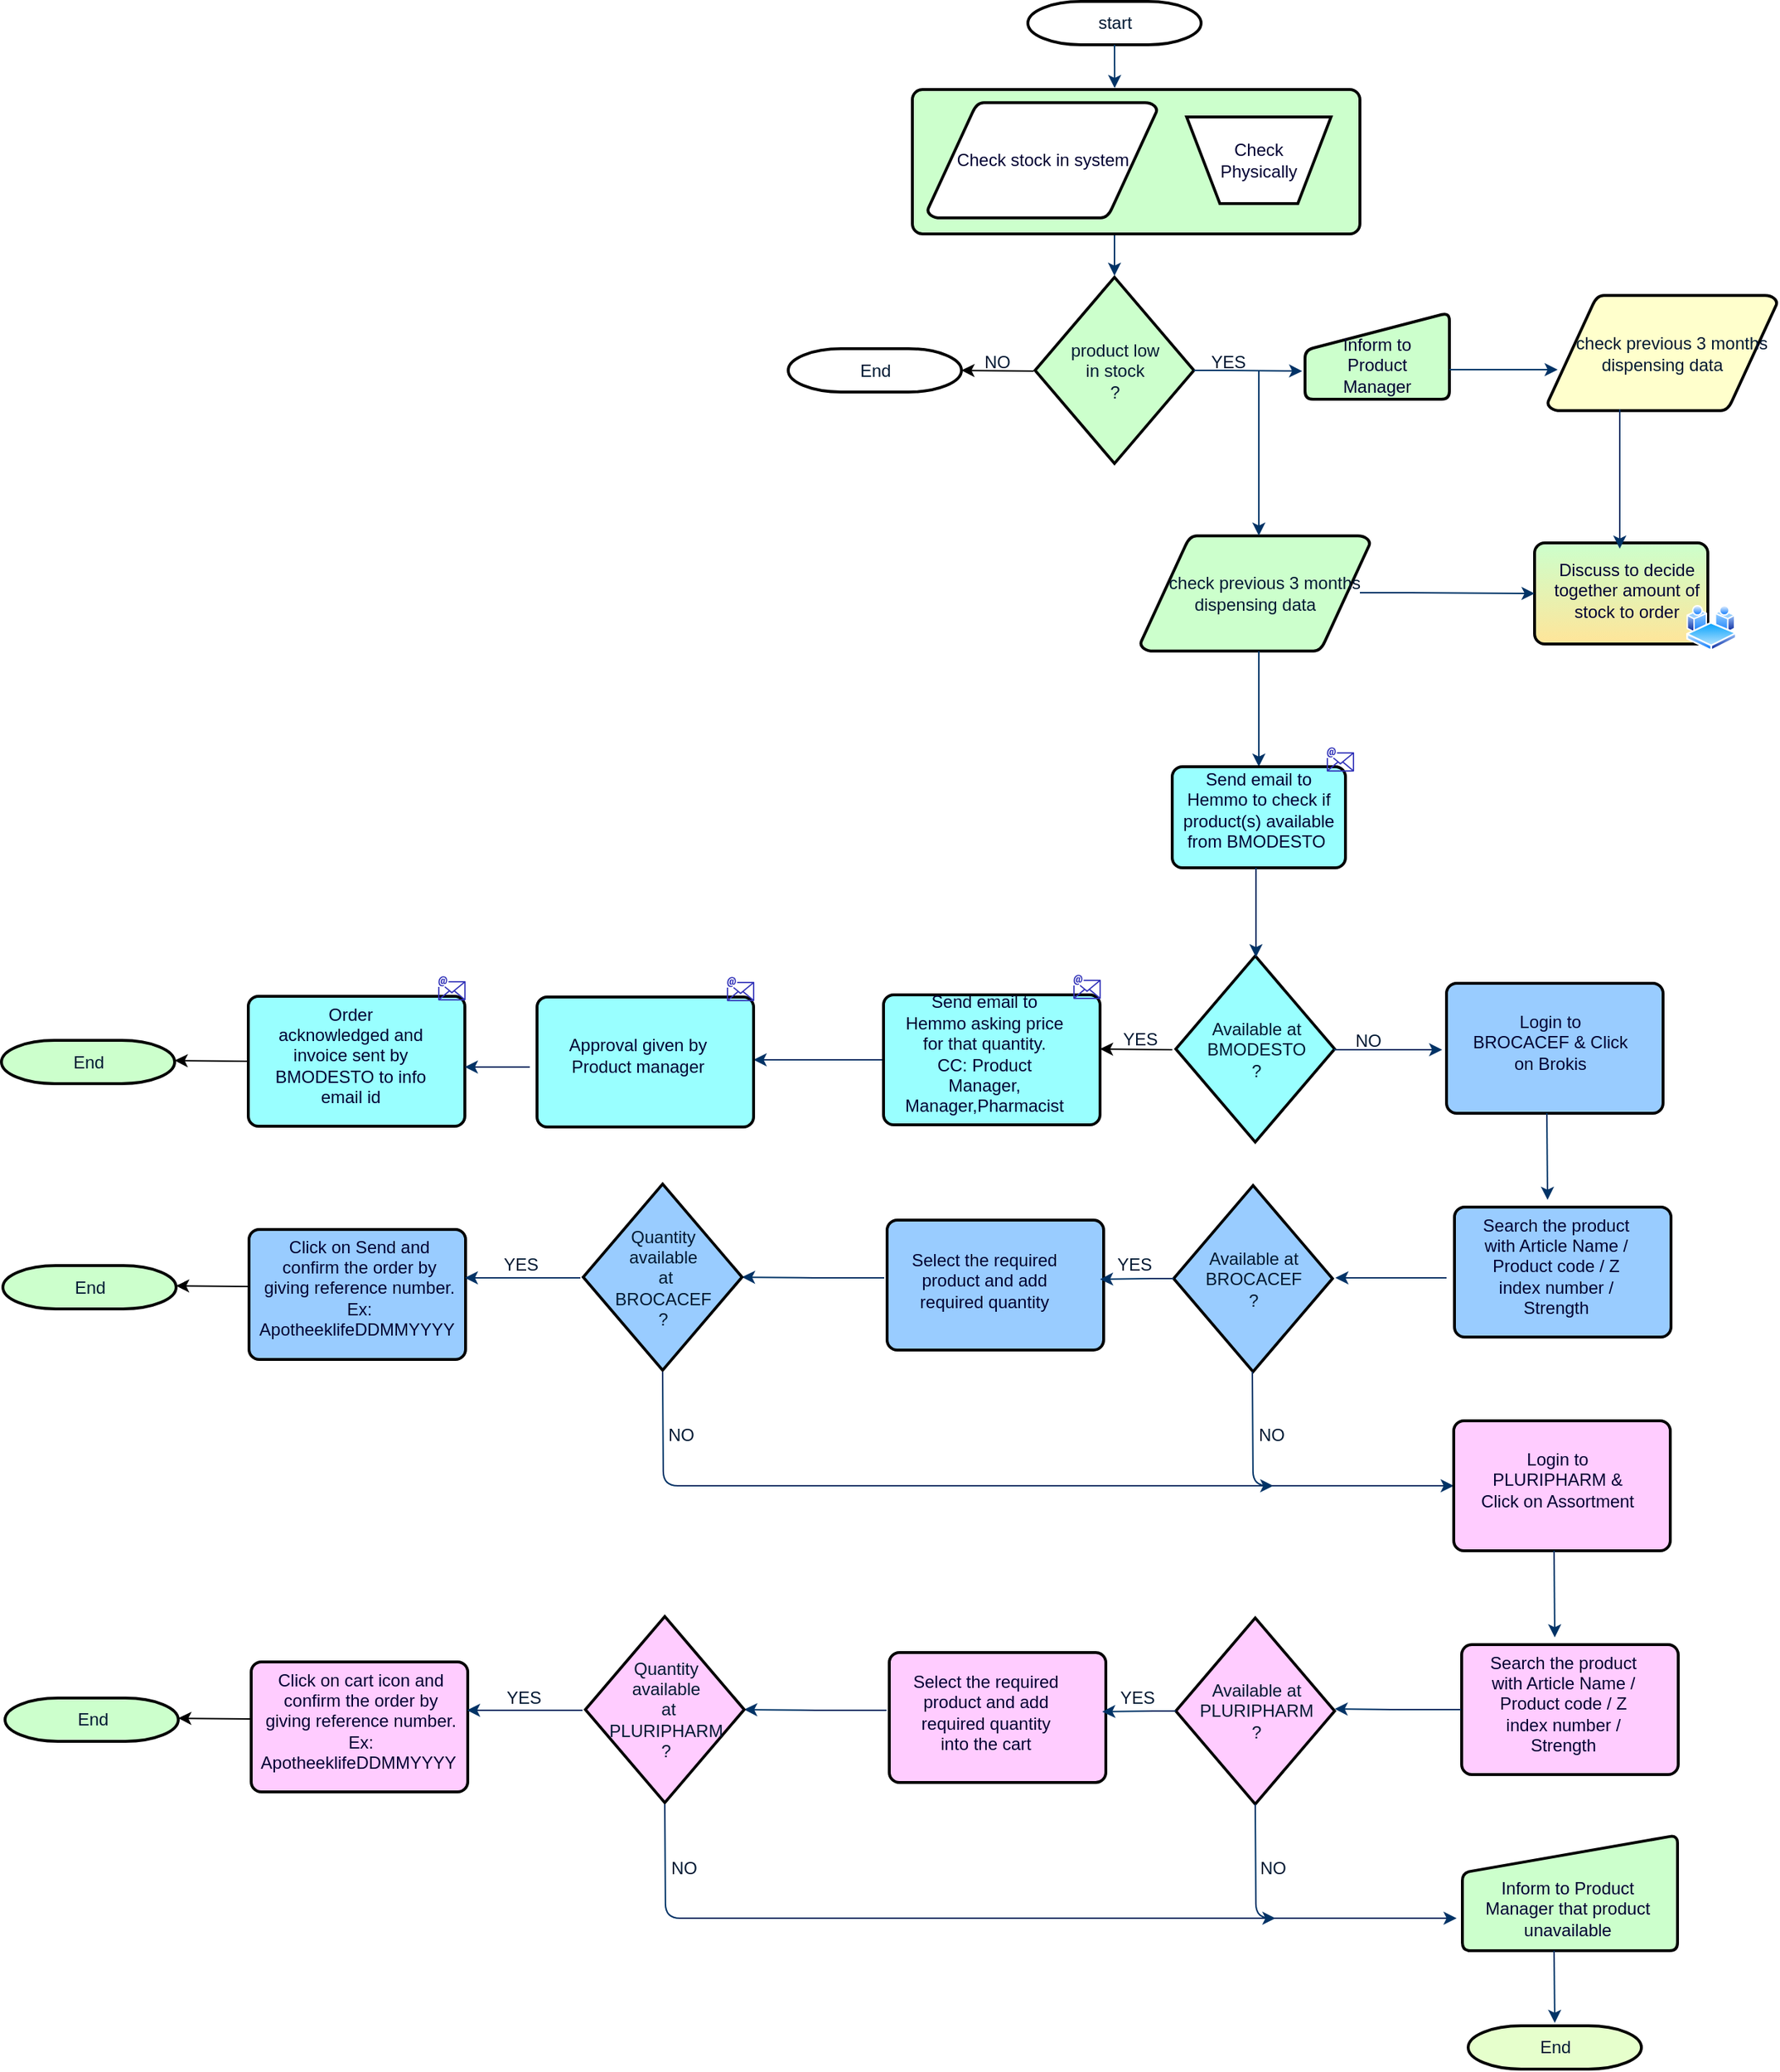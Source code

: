 <mxfile version="11.1.4" type="device"><diagram id="6a731a19-8d31-9384-78a2-239565b7b9f0" name="Page-1"><mxGraphModel dx="2595" dy="854" grid="1" gridSize="10" guides="1" tooltips="1" connect="1" arrows="1" fold="1" page="1" pageScale="1" pageWidth="1169" pageHeight="827" background="#ffffff" math="0" shadow="0"><root><mxCell id="0"/><mxCell id="1" parent="0"/><mxCell id="GQvuUD7X30HHpiqr4cBF-97" value="" style="rounded=1;whiteSpace=wrap;html=1;absoluteArcSize=1;arcSize=14;strokeWidth=2;fontColor=#000033;align=center;fillColor=#CCFFCC;gradientColor=#FFE599;" parent="1" vertex="1"><mxGeometry x="611" y="435" width="120" height="70" as="geometry"/></mxCell><mxCell id="GQvuUD7X30HHpiqr4cBF-94" value="" style="verticalLabelPosition=bottom;verticalAlign=top;html=1;strokeWidth=2;shape=manualInput;whiteSpace=wrap;rounded=1;size=26;arcSize=11;fillColor=#CCFFCC;fontColor=#000033;align=center;" parent="1" vertex="1"><mxGeometry x="452" y="275.5" width="100" height="60" as="geometry"/></mxCell><mxCell id="2" value="start" style="shape=mxgraph.flowchart.terminator;fillColor=#FFFFFF;strokeColor=#000000;strokeWidth=2;gradientColor=none;gradientDirection=north;fontColor=#001933;fontStyle=0;html=1;" parent="1" vertex="1"><mxGeometry x="260" y="60" width="120" height="30" as="geometry"/></mxCell><mxCell id="4" value="&amp;nbsp; &amp;nbsp; check previous 3 months dispensing data" style="shape=mxgraph.flowchart.data;fillColor=#CCFFCC;strokeColor=#000000;strokeWidth=2;gradientColor=none;gradientDirection=north;fontColor=#001933;fontStyle=0;html=1;whiteSpace=wrap;" parent="1" vertex="1"><mxGeometry x="338" y="430" width="159" height="80" as="geometry"/></mxCell><mxCell id="6" value="product low&lt;br&gt;in stock&lt;br&gt;?" style="shape=mxgraph.flowchart.decision;fillColor=#CCFFCC;strokeColor=#000000;strokeWidth=2;gradientColor=none;gradientDirection=north;fontColor=#001933;fontStyle=0;html=1;" parent="1" vertex="1"><mxGeometry x="265" y="251" width="110" height="129" as="geometry"/></mxCell><mxCell id="7" style="fontColor=#001933;fontStyle=1;strokeColor=#003366;strokeWidth=1;html=1;entryX=0.452;entryY=-0.01;entryDx=0;entryDy=0;entryPerimeter=0;" parent="1" source="2" target="GQvuUD7X30HHpiqr4cBF-59" edge="1"><mxGeometry relative="1" as="geometry"/></mxCell><mxCell id="8" style="fontColor=#001933;fontStyle=1;strokeColor=#003366;strokeWidth=1;html=1;" parent="1" edge="1"><mxGeometry relative="1" as="geometry"><mxPoint x="320" y="221" as="sourcePoint"/><mxPoint x="320" y="250" as="targetPoint"/></mxGeometry></mxCell><mxCell id="11" value="YES" style="text;fontColor=#001933;fontStyle=0;html=1;strokeColor=none;gradientColor=none;fillColor=none;strokeWidth=2;" parent="1" vertex="1"><mxGeometry x="385" y="295.5" width="40" height="26" as="geometry"/></mxCell><mxCell id="16" value="" style="edgeStyle=elbowEdgeStyle;elbow=horizontal;exitX=1;exitY=0.5;exitPerimeter=0;fontColor=#001933;fontStyle=1;strokeColor=#003366;strokeWidth=1;html=1;exitDx=0;exitDy=0;" parent="1" source="6" edge="1"><mxGeometry y="-139" width="100" height="100" as="geometry"><mxPoint x="384" y="411" as="sourcePoint"/><mxPoint x="450" y="316" as="targetPoint"/><Array as="points"><mxPoint x="400" y="300"/></Array></mxGeometry></mxCell><mxCell id="17" value="" style="edgeStyle=elbowEdgeStyle;elbow=horizontal;fontColor=#001933;fontStyle=1;strokeColor=#003366;strokeWidth=1;html=1;" parent="1" edge="1"><mxGeometry x="120.5" y="14" width="100" height="100" as="geometry"><mxPoint x="420" y="510" as="sourcePoint"/><mxPoint x="420" y="590" as="targetPoint"/></mxGeometry></mxCell><mxCell id="31" value="" style="edgeStyle=elbowEdgeStyle;elbow=horizontal;exitX=0;exitY=0.5;fontColor=#001933;fontStyle=1;strokeColor=#003366;strokeWidth=1;html=1;exitDx=0;exitDy=0;" parent="1" source="GQvuUD7X30HHpiqr4cBF-114" edge="1"><mxGeometry width="100" height="100" as="geometry"><mxPoint y="100" as="sourcePoint"/><mxPoint x="70" y="793" as="targetPoint"/><Array as="points"/></mxGeometry></mxCell><mxCell id="GQvuUD7X30HHpiqr4cBF-59" value="" style="rounded=1;whiteSpace=wrap;html=1;absoluteArcSize=1;arcSize=14;strokeWidth=2;fontColor=#000033;align=center;fillColor=#CCFFCC;" parent="1" vertex="1"><mxGeometry x="180" y="121" width="310" height="100" as="geometry"/></mxCell><mxCell id="3" value="Check stock in system" style="shape=mxgraph.flowchart.data;fillColor=#FFFFFF;strokeColor=#000000;strokeWidth=2;gradientColor=none;gradientDirection=north;fontColor=#000033;fontStyle=0;html=1;whiteSpace=wrap;align=center;" parent="1" vertex="1"><mxGeometry x="190.5" y="130" width="159" height="80" as="geometry"/></mxCell><mxCell id="GQvuUD7X30HHpiqr4cBF-58" value="" style="verticalLabelPosition=bottom;verticalAlign=top;html=1;strokeWidth=2;shape=trapezoid;perimeter=trapezoidPerimeter;whiteSpace=wrap;size=0.23;arcSize=10;flipV=1;fontColor=#000033;align=center;" parent="1" vertex="1"><mxGeometry x="370" y="140" width="100" height="60" as="geometry"/></mxCell><mxCell id="GQvuUD7X30HHpiqr4cBF-60" value="Check Physically" style="text;html=1;strokeColor=none;fillColor=none;align=center;verticalAlign=middle;whiteSpace=wrap;rounded=0;fontColor=#000033;" parent="1" vertex="1"><mxGeometry x="400" y="160" width="40" height="20" as="geometry"/></mxCell><mxCell id="GQvuUD7X30HHpiqr4cBF-64" value="Inform to Product Manager" style="text;html=1;strokeColor=none;fillColor=none;align=center;verticalAlign=middle;whiteSpace=wrap;rounded=0;fontColor=#000033;" parent="1" vertex="1"><mxGeometry x="482" y="301.5" width="40" height="20" as="geometry"/></mxCell><mxCell id="GQvuUD7X30HHpiqr4cBF-67" value="&amp;nbsp; &amp;nbsp; check previous 3 months dispensing data" style="shape=mxgraph.flowchart.data;fillColor=#FFFFCC;strokeColor=#000000;strokeWidth=2;gradientColor=none;gradientDirection=north;fontColor=#001933;fontStyle=0;html=1;whiteSpace=wrap;" parent="1" vertex="1"><mxGeometry x="620" y="263.5" width="159" height="80" as="geometry"/></mxCell><mxCell id="GQvuUD7X30HHpiqr4cBF-68" value="" style="edgeStyle=elbowEdgeStyle;elbow=horizontal;exitX=1;exitY=0.5;exitPerimeter=0;fontColor=#001933;fontStyle=1;strokeColor=#003366;strokeWidth=1;html=1;exitDx=0;exitDy=0;" parent="1" edge="1"><mxGeometry x="177" y="-140" width="100" height="100" as="geometry"><mxPoint x="552" y="315" as="sourcePoint"/><mxPoint x="627" y="315" as="targetPoint"/><Array as="points"><mxPoint x="577" y="299"/></Array></mxGeometry></mxCell><mxCell id="GQvuUD7X30HHpiqr4cBF-70" value="" style="edgeStyle=elbowEdgeStyle;elbow=horizontal;fontColor=#001933;fontStyle=1;strokeColor=#003366;strokeWidth=1;html=1;" parent="1" edge="1"><mxGeometry x="99.5" y="-170.5" width="100" height="100" as="geometry"><mxPoint x="420" y="315.5" as="sourcePoint"/><mxPoint x="420" y="430" as="targetPoint"/></mxGeometry></mxCell><mxCell id="GQvuUD7X30HHpiqr4cBF-71" value="End" style="shape=mxgraph.flowchart.terminator;fillColor=#FFFFFF;strokeColor=#000000;strokeWidth=2;gradientColor=none;gradientDirection=north;fontColor=#001933;fontStyle=0;html=1;" parent="1" vertex="1"><mxGeometry x="94" y="300.5" width="120" height="30" as="geometry"/></mxCell><mxCell id="GQvuUD7X30HHpiqr4cBF-72" value="" style="endArrow=classic;html=1;fontColor=#000033;entryX=1;entryY=0.5;entryDx=0;entryDy=0;entryPerimeter=0;" parent="1" target="GQvuUD7X30HHpiqr4cBF-71" edge="1"><mxGeometry width="50" height="50" relative="1" as="geometry"><mxPoint x="264" y="316" as="sourcePoint"/><mxPoint x="254" y="290.5" as="targetPoint"/></mxGeometry></mxCell><mxCell id="GQvuUD7X30HHpiqr4cBF-73" value="NO" style="text;fontColor=#001933;fontStyle=0;html=1;strokeColor=none;gradientColor=none;fillColor=none;strokeWidth=2;" parent="1" vertex="1"><mxGeometry x="227.5" y="295.5" width="40" height="26" as="geometry"/></mxCell><mxCell id="GQvuUD7X30HHpiqr4cBF-95" value="" style="aspect=fixed;perimeter=ellipsePerimeter;html=1;align=center;shadow=0;dashed=0;spacingTop=3;image;image=img/lib/active_directory/meeting.svg;fillColor=#CCFFCC;fontColor=#000033;" parent="1" vertex="1"><mxGeometry x="716" y="478" width="35" height="32" as="geometry"/></mxCell><mxCell id="GQvuUD7X30HHpiqr4cBF-98" value="" style="edgeStyle=elbowEdgeStyle;elbow=horizontal;exitX=1;exitY=0.5;exitPerimeter=0;fontColor=#001933;fontStyle=1;strokeColor=#003366;strokeWidth=1;html=1;exitDx=0;exitDy=0;entryX=0;entryY=0.5;entryDx=0;entryDy=0;" parent="1" target="GQvuUD7X30HHpiqr4cBF-97" edge="1"><mxGeometry x="115" y="14.5" width="100" height="100" as="geometry"><mxPoint x="490" y="469.5" as="sourcePoint"/><mxPoint x="540" y="470" as="targetPoint"/><Array as="points"><mxPoint x="515" y="453.5"/></Array></mxGeometry></mxCell><mxCell id="GQvuUD7X30HHpiqr4cBF-100" value="" style="edgeStyle=elbowEdgeStyle;elbow=horizontal;fontColor=#001933;fontStyle=1;strokeColor=#003366;strokeWidth=1;html=1;" parent="1" edge="1"><mxGeometry x="349.5" y="-143.5" width="100" height="100" as="geometry"><mxPoint x="670" y="342.5" as="sourcePoint"/><mxPoint x="670" y="439" as="targetPoint"/></mxGeometry></mxCell><mxCell id="GQvuUD7X30HHpiqr4cBF-101" value="Discuss to decide together amount of stock to order" style="text;html=1;strokeColor=none;fillColor=none;align=center;verticalAlign=middle;whiteSpace=wrap;rounded=0;fontColor=#000033;" parent="1" vertex="1"><mxGeometry x="619.5" y="458" width="110" height="20" as="geometry"/></mxCell><mxCell id="GQvuUD7X30HHpiqr4cBF-102" value="" style="shape=image;html=1;verticalAlign=top;verticalLabelPosition=bottom;labelBackgroundColor=#ffffff;imageAspect=0;aspect=fixed;image=https://cdn3.iconfinder.com/data/icons/ballicons-reloaded-free/512/icon-91-128.png;fillColor=#FFFFFF;fontColor=#000033;align=center;" parent="1" vertex="1"><mxGeometry x="721" y="427" width="18" height="18" as="geometry"/></mxCell><mxCell id="GQvuUD7X30HHpiqr4cBF-103" value="" style="rounded=1;whiteSpace=wrap;html=1;absoluteArcSize=1;arcSize=14;strokeWidth=2;fontColor=#000033;align=center;fillColor=#99FFFF;" parent="1" vertex="1"><mxGeometry x="360" y="590" width="120" height="70" as="geometry"/></mxCell><mxCell id="GQvuUD7X30HHpiqr4cBF-104" value="Send email to Hemmo to check if product(s) available from BMODESTO&amp;nbsp;" style="text;html=1;strokeColor=none;fillColor=none;align=center;verticalAlign=middle;whiteSpace=wrap;rounded=0;fontColor=#000033;" parent="1" vertex="1"><mxGeometry x="365" y="610" width="110" height="20" as="geometry"/></mxCell><mxCell id="GQvuUD7X30HHpiqr4cBF-105" value="Available at &lt;br&gt;BMODESTO&lt;br&gt;?" style="shape=mxgraph.flowchart.decision;fillColor=#99FFFF;strokeColor=#000000;strokeWidth=2;gradientColor=none;gradientDirection=north;fontColor=#001933;fontStyle=0;html=1;" parent="1" vertex="1"><mxGeometry x="362.5" y="721" width="110" height="129" as="geometry"/></mxCell><mxCell id="GQvuUD7X30HHpiqr4cBF-107" value="" style="edgeStyle=elbowEdgeStyle;elbow=horizontal;fontColor=#001933;fontStyle=1;strokeColor=#003366;strokeWidth=1;html=1;" parent="1" edge="1"><mxGeometry x="118.5" y="146" width="100" height="100" as="geometry"><mxPoint x="418" y="660" as="sourcePoint"/><mxPoint x="418" y="722" as="targetPoint"/></mxGeometry></mxCell><mxCell id="GQvuUD7X30HHpiqr4cBF-108" value="NO" style="text;fontColor=#001933;fontStyle=0;html=1;strokeColor=none;gradientColor=none;fillColor=none;strokeWidth=2;" parent="1" vertex="1"><mxGeometry x="485" y="765.5" width="40" height="26" as="geometry"/></mxCell><mxCell id="GQvuUD7X30HHpiqr4cBF-109" value="" style="edgeStyle=elbowEdgeStyle;elbow=horizontal;exitX=1;exitY=0.5;exitPerimeter=0;fontColor=#001933;fontStyle=1;strokeColor=#003366;strokeWidth=1;html=1;exitDx=0;exitDy=0;" parent="1" edge="1"><mxGeometry x="97" y="331" width="100" height="100" as="geometry"><mxPoint x="472" y="786" as="sourcePoint"/><mxPoint x="547" y="786" as="targetPoint"/><Array as="points"><mxPoint x="497" y="770"/></Array></mxGeometry></mxCell><mxCell id="GQvuUD7X30HHpiqr4cBF-110" value="" style="rounded=1;whiteSpace=wrap;html=1;absoluteArcSize=1;arcSize=14;strokeWidth=2;fontColor=#000033;align=center;fillColor=#99CCFF;" parent="1" vertex="1"><mxGeometry x="550" y="740" width="150" height="90" as="geometry"/></mxCell><mxCell id="GQvuUD7X30HHpiqr4cBF-111" value="Login to BROCACEF &amp;amp; Click on Brokis" style="text;html=1;strokeColor=none;fillColor=none;align=center;verticalAlign=middle;whiteSpace=wrap;rounded=0;fontColor=#000033;" parent="1" vertex="1"><mxGeometry x="567" y="770.5" width="110" height="20" as="geometry"/></mxCell><mxCell id="GQvuUD7X30HHpiqr4cBF-112" value="" style="outlineConnect=0;fontColor=#232F3E;gradientColor=none;fillColor=#3334B9;strokeColor=none;dashed=0;verticalLabelPosition=bottom;verticalAlign=top;align=center;html=1;fontSize=12;fontStyle=0;aspect=fixed;pointerEvents=1;shape=mxgraph.aws4.email;" parent="1" vertex="1"><mxGeometry x="467" y="576" width="19" height="18" as="geometry"/></mxCell><mxCell id="GQvuUD7X30HHpiqr4cBF-114" value="" style="rounded=1;whiteSpace=wrap;html=1;absoluteArcSize=1;arcSize=14;strokeWidth=2;fontColor=#000033;align=center;fillColor=#99FFFF;" parent="1" vertex="1"><mxGeometry x="160" y="748" width="150" height="90" as="geometry"/></mxCell><mxCell id="GQvuUD7X30HHpiqr4cBF-115" value="Send email to Hemmo asking price for that quantity.&lt;br&gt;CC: Product Manager, Manager,Pharmacist" style="text;html=1;strokeColor=none;fillColor=none;align=center;verticalAlign=middle;whiteSpace=wrap;rounded=0;fontColor=#000033;" parent="1" vertex="1"><mxGeometry x="175" y="778.5" width="110" height="20" as="geometry"/></mxCell><mxCell id="GQvuUD7X30HHpiqr4cBF-116" value="" style="outlineConnect=0;fontColor=#232F3E;gradientColor=none;fillColor=#3334B9;strokeColor=none;dashed=0;verticalLabelPosition=bottom;verticalAlign=top;align=center;html=1;fontSize=12;fontStyle=0;aspect=fixed;pointerEvents=1;shape=mxgraph.aws4.email;" parent="1" vertex="1"><mxGeometry x="291.5" y="733.5" width="19" height="18" as="geometry"/></mxCell><mxCell id="GQvuUD7X30HHpiqr4cBF-117" value="" style="endArrow=classic;html=1;fontColor=#000033;entryX=1;entryY=0.5;entryDx=0;entryDy=0;entryPerimeter=0;" parent="1" edge="1"><mxGeometry width="50" height="50" relative="1" as="geometry"><mxPoint x="360" y="786" as="sourcePoint"/><mxPoint x="310" y="785.5" as="targetPoint"/></mxGeometry></mxCell><mxCell id="GQvuUD7X30HHpiqr4cBF-118" value="YES" style="text;fontColor=#001933;fontStyle=0;html=1;strokeColor=none;gradientColor=none;fillColor=none;strokeWidth=2;" parent="1" vertex="1"><mxGeometry x="323.5" y="764.5" width="40" height="26" as="geometry"/></mxCell><mxCell id="GQvuUD7X30HHpiqr4cBF-120" value="" style="rounded=1;whiteSpace=wrap;html=1;absoluteArcSize=1;arcSize=14;strokeWidth=2;fontColor=#000033;align=center;fillColor=#99FFFF;" parent="1" vertex="1"><mxGeometry x="-80" y="749.5" width="150" height="90" as="geometry"/></mxCell><mxCell id="GQvuUD7X30HHpiqr4cBF-121" value="Approval given by Product manager" style="text;html=1;strokeColor=none;fillColor=none;align=center;verticalAlign=middle;whiteSpace=wrap;rounded=0;fontColor=#000033;" parent="1" vertex="1"><mxGeometry x="-65" y="780" width="110" height="20" as="geometry"/></mxCell><mxCell id="GQvuUD7X30HHpiqr4cBF-122" value="" style="outlineConnect=0;fontColor=#232F3E;gradientColor=none;fillColor=#3334B9;strokeColor=none;dashed=0;verticalLabelPosition=bottom;verticalAlign=top;align=center;html=1;fontSize=12;fontStyle=0;aspect=fixed;pointerEvents=1;shape=mxgraph.aws4.email;" parent="1" vertex="1"><mxGeometry x="51.5" y="735" width="19" height="18" as="geometry"/></mxCell><mxCell id="GQvuUD7X30HHpiqr4cBF-123" value="" style="rounded=1;whiteSpace=wrap;html=1;absoluteArcSize=1;arcSize=14;strokeWidth=2;fontColor=#000033;align=center;fillColor=#99FFFF;" parent="1" vertex="1"><mxGeometry x="-280" y="749" width="150" height="90" as="geometry"/></mxCell><mxCell id="GQvuUD7X30HHpiqr4cBF-124" value="Order acknowledged and invoice sent by BMODESTO to info email id" style="text;html=1;strokeColor=none;fillColor=none;align=center;verticalAlign=middle;whiteSpace=wrap;rounded=0;fontColor=#000033;" parent="1" vertex="1"><mxGeometry x="-264" y="779.5" width="110" height="20" as="geometry"/></mxCell><mxCell id="GQvuUD7X30HHpiqr4cBF-125" value="" style="outlineConnect=0;fontColor=#232F3E;gradientColor=none;fillColor=#3334B9;strokeColor=none;dashed=0;verticalLabelPosition=bottom;verticalAlign=top;align=center;html=1;fontSize=12;fontStyle=0;aspect=fixed;pointerEvents=1;shape=mxgraph.aws4.email;" parent="1" vertex="1"><mxGeometry x="-148.5" y="734.5" width="19" height="18" as="geometry"/></mxCell><mxCell id="GQvuUD7X30HHpiqr4cBF-130" value="End" style="shape=mxgraph.flowchart.terminator;fillColor=#CCFFCC;strokeColor=#000000;strokeWidth=2;gradientColor=none;gradientDirection=north;fontColor=#001933;fontStyle=0;html=1;" parent="1" vertex="1"><mxGeometry x="-451" y="779.5" width="120" height="30" as="geometry"/></mxCell><mxCell id="GQvuUD7X30HHpiqr4cBF-132" value="" style="endArrow=classic;html=1;fontColor=#000033;entryX=1;entryY=0.5;entryDx=0;entryDy=0;entryPerimeter=0;" parent="1" edge="1"><mxGeometry width="50" height="50" relative="1" as="geometry"><mxPoint x="-281" y="794" as="sourcePoint"/><mxPoint x="-331" y="793.5" as="targetPoint"/></mxGeometry></mxCell><mxCell id="GQvuUD7X30HHpiqr4cBF-134" value="" style="edgeStyle=elbowEdgeStyle;elbow=horizontal;fontColor=#001933;fontStyle=1;strokeColor=#003366;strokeWidth=1;html=1;" parent="1" edge="1"><mxGeometry x="-200" y="5" width="100" height="100" as="geometry"><mxPoint x="-85" y="798" as="sourcePoint"/><mxPoint x="-130" y="798" as="targetPoint"/><Array as="points"/></mxGeometry></mxCell><mxCell id="GQvuUD7X30HHpiqr4cBF-136" value="" style="rounded=1;whiteSpace=wrap;html=1;absoluteArcSize=1;arcSize=14;strokeWidth=2;fontColor=#000033;align=center;fillColor=#99CCFF;gradientColor=none;" parent="1" vertex="1"><mxGeometry x="555.5" y="895" width="150" height="90" as="geometry"/></mxCell><mxCell id="GQvuUD7X30HHpiqr4cBF-137" value="Search the product with Article Name / Product code / Z index number / Strength" style="text;html=1;strokeColor=none;fillColor=none;align=center;verticalAlign=middle;whiteSpace=wrap;rounded=0;fontColor=#000033;" parent="1" vertex="1"><mxGeometry x="570.5" y="925.5" width="110" height="20" as="geometry"/></mxCell><mxCell id="GQvuUD7X30HHpiqr4cBF-138" value="" style="edgeStyle=elbowEdgeStyle;elbow=horizontal;fontColor=#001933;fontStyle=1;strokeColor=#003366;strokeWidth=1;html=1;" parent="1" edge="1"><mxGeometry x="320" y="316" width="100" height="100" as="geometry"><mxPoint x="619.5" y="830" as="sourcePoint"/><mxPoint x="620" y="890" as="targetPoint"/></mxGeometry></mxCell><mxCell id="GQvuUD7X30HHpiqr4cBF-143" value="" style="rounded=1;whiteSpace=wrap;html=1;absoluteArcSize=1;arcSize=14;strokeWidth=2;fontColor=#000033;align=center;fillColor=#99CCFF;gradientColor=none;" parent="1" vertex="1"><mxGeometry x="162.5" y="904" width="150" height="90" as="geometry"/></mxCell><mxCell id="GQvuUD7X30HHpiqr4cBF-144" value="Select the required product and add required quantity&lt;blockquote style=&quot;margin: 0 0 0 40px ; border: none ; padding: 0px&quot;&gt;&lt;/blockquote&gt;" style="text;html=1;strokeColor=none;fillColor=none;align=center;verticalAlign=middle;whiteSpace=wrap;rounded=0;fontColor=#000033;" parent="1" vertex="1"><mxGeometry x="174.5" y="935.5" width="110" height="20" as="geometry"/></mxCell><mxCell id="GQvuUD7X30HHpiqr4cBF-147" value="Available at &lt;br&gt;BROCACEF&lt;br&gt;?" style="shape=mxgraph.flowchart.decision;fillColor=#99CCFF;strokeColor=#000000;strokeWidth=2;gradientColor=none;gradientDirection=north;fontColor=#001933;fontStyle=0;html=1;" parent="1" vertex="1"><mxGeometry x="361" y="880" width="110" height="129" as="geometry"/></mxCell><mxCell id="GQvuUD7X30HHpiqr4cBF-150" value="" style="edgeStyle=elbowEdgeStyle;elbow=horizontal;fontColor=#001933;fontStyle=1;strokeColor=#003366;strokeWidth=1;html=1;exitX=0;exitY=0.5;exitDx=0;exitDy=0;exitPerimeter=0;" parent="1" source="GQvuUD7X30HHpiqr4cBF-147" edge="1"><mxGeometry x="248" y="141.5" width="100" height="100" as="geometry"><mxPoint x="363" y="934.5" as="sourcePoint"/><mxPoint x="310" y="945" as="targetPoint"/><Array as="points"/></mxGeometry></mxCell><mxCell id="GQvuUD7X30HHpiqr4cBF-151" value="" style="edgeStyle=elbowEdgeStyle;elbow=horizontal;fontColor=#001933;fontStyle=1;strokeColor=#003366;strokeWidth=1;html=1;" parent="1" edge="1"><mxGeometry x="417" y="140.5" width="100" height="100" as="geometry"><mxPoint x="550" y="944" as="sourcePoint"/><mxPoint x="473" y="944" as="targetPoint"/><Array as="points"/></mxGeometry></mxCell><mxCell id="GQvuUD7X30HHpiqr4cBF-152" value="" style="rounded=1;whiteSpace=wrap;html=1;absoluteArcSize=1;arcSize=14;strokeWidth=2;fontColor=#000033;align=center;fillColor=#99CCFF;gradientColor=none;" parent="1" vertex="1"><mxGeometry x="-279.5" y="910.5" width="150" height="90" as="geometry"/></mxCell><mxCell id="GQvuUD7X30HHpiqr4cBF-153" value="Click on Send and confirm the order by giving reference number.&lt;br&gt;Ex: ApotheeklifeDDMMYYYY&amp;nbsp;" style="text;html=1;strokeColor=none;fillColor=none;align=center;verticalAlign=middle;whiteSpace=wrap;rounded=0;fontColor=#000033;" parent="1" vertex="1"><mxGeometry x="-258.5" y="941" width="110" height="20" as="geometry"/></mxCell><mxCell id="GQvuUD7X30HHpiqr4cBF-154" value="YES" style="text;fontColor=#001933;fontStyle=0;html=1;strokeColor=none;gradientColor=none;fillColor=none;strokeWidth=2;" parent="1" vertex="1"><mxGeometry x="320" y="921" width="40" height="26" as="geometry"/></mxCell><mxCell id="GQvuUD7X30HHpiqr4cBF-155" value="" style="edgeStyle=elbowEdgeStyle;elbow=horizontal;exitX=0;exitY=0.5;fontColor=#001933;fontStyle=1;strokeColor=#003366;strokeWidth=1;html=1;exitDx=0;exitDy=0;entryX=1;entryY=0.5;entryDx=0;entryDy=0;entryPerimeter=0;" parent="1" target="GQvuUD7X30HHpiqr4cBF-165" edge="1"><mxGeometry x="0.5" y="151" width="100" height="100" as="geometry"><mxPoint x="160.5" y="944" as="sourcePoint"/><mxPoint x="70" y="944" as="targetPoint"/><Array as="points"/></mxGeometry></mxCell><mxCell id="GQvuUD7X30HHpiqr4cBF-156" value="" style="edgeStyle=elbowEdgeStyle;elbow=horizontal;fontColor=#001933;fontStyle=1;strokeColor=#003366;strokeWidth=1;html=1;entryX=0;entryY=0.5;entryDx=0;entryDy=0;" parent="1" target="GQvuUD7X30HHpiqr4cBF-158" edge="1"><mxGeometry x="116" y="495" width="100" height="100" as="geometry"><mxPoint x="415.5" y="1009" as="sourcePoint"/><mxPoint x="416" y="1060" as="targetPoint"/><Array as="points"><mxPoint x="416" y="1088"/></Array></mxGeometry></mxCell><mxCell id="GQvuUD7X30HHpiqr4cBF-157" value="NO" style="text;fontColor=#001933;fontStyle=0;html=1;strokeColor=none;gradientColor=none;fillColor=none;strokeWidth=2;" parent="1" vertex="1"><mxGeometry x="417.5" y="1039" width="40" height="26" as="geometry"/></mxCell><mxCell id="GQvuUD7X30HHpiqr4cBF-158" value="" style="rounded=1;whiteSpace=wrap;html=1;absoluteArcSize=1;arcSize=14;strokeWidth=2;fontColor=#000033;align=center;fillColor=#FFCCFF;" parent="1" vertex="1"><mxGeometry x="555" y="1043" width="150" height="90" as="geometry"/></mxCell><mxCell id="GQvuUD7X30HHpiqr4cBF-159" value="Login to PLURIPHARM &amp;amp; Click on Assortment" style="text;html=1;strokeColor=none;fillColor=none;align=center;verticalAlign=middle;whiteSpace=wrap;rounded=0;fontColor=#000033;" parent="1" vertex="1"><mxGeometry x="572" y="1073.5" width="110" height="20" as="geometry"/></mxCell><mxCell id="GQvuUD7X30HHpiqr4cBF-161" value="" style="rounded=1;whiteSpace=wrap;html=1;absoluteArcSize=1;arcSize=14;strokeWidth=2;fontColor=#000033;align=center;fillColor=#FFCCFF;" parent="1" vertex="1"><mxGeometry x="560.5" y="1198" width="150" height="90" as="geometry"/></mxCell><mxCell id="GQvuUD7X30HHpiqr4cBF-162" value="Search the product with Article Name / Product code / Z index number / Strength" style="text;html=1;strokeColor=none;fillColor=none;align=center;verticalAlign=middle;whiteSpace=wrap;rounded=0;fontColor=#000033;" parent="1" vertex="1"><mxGeometry x="575.5" y="1228.5" width="110" height="20" as="geometry"/></mxCell><mxCell id="GQvuUD7X30HHpiqr4cBF-163" value="" style="edgeStyle=elbowEdgeStyle;elbow=horizontal;fontColor=#001933;fontStyle=1;strokeColor=#003366;strokeWidth=1;html=1;" parent="1" edge="1"><mxGeometry x="325" y="619" width="100" height="100" as="geometry"><mxPoint x="624.5" y="1133" as="sourcePoint"/><mxPoint x="625" y="1193" as="targetPoint"/></mxGeometry></mxCell><mxCell id="GQvuUD7X30HHpiqr4cBF-165" value="Quantity&lt;br&gt;available&lt;br&gt;&amp;nbsp;at &lt;br&gt;BROCACEF&lt;br&gt;?" style="shape=mxgraph.flowchart.decision;fillColor=#99CCFF;strokeColor=#000000;strokeWidth=2;gradientColor=none;gradientDirection=north;fontColor=#001933;fontStyle=0;html=1;" parent="1" vertex="1"><mxGeometry x="-48" y="879" width="110" height="129" as="geometry"/></mxCell><mxCell id="GQvuUD7X30HHpiqr4cBF-166" value="" style="edgeStyle=elbowEdgeStyle;elbow=horizontal;fontColor=#001933;fontStyle=1;strokeColor=#003366;strokeWidth=1;html=1;" parent="1" edge="1"><mxGeometry x="-200" y="151" width="100" height="100" as="geometry"><mxPoint x="-50" y="944" as="sourcePoint"/><mxPoint x="-130" y="944" as="targetPoint"/><Array as="points"/></mxGeometry></mxCell><mxCell id="GQvuUD7X30HHpiqr4cBF-167" value="YES" style="text;fontColor=#001933;fontStyle=0;html=1;strokeColor=none;gradientColor=none;fillColor=none;strokeWidth=2;" parent="1" vertex="1"><mxGeometry x="-105" y="921" width="40" height="26" as="geometry"/></mxCell><mxCell id="GQvuUD7X30HHpiqr4cBF-168" value="End" style="shape=mxgraph.flowchart.terminator;fillColor=#CCFFCC;strokeColor=#000000;strokeWidth=2;gradientColor=none;gradientDirection=north;fontColor=#001933;fontStyle=0;html=1;" parent="1" vertex="1"><mxGeometry x="-450" y="935.5" width="120" height="30" as="geometry"/></mxCell><mxCell id="GQvuUD7X30HHpiqr4cBF-169" value="" style="endArrow=classic;html=1;fontColor=#000033;entryX=1;entryY=0.5;entryDx=0;entryDy=0;entryPerimeter=0;" parent="1" edge="1"><mxGeometry width="50" height="50" relative="1" as="geometry"><mxPoint x="-280" y="950" as="sourcePoint"/><mxPoint x="-330" y="949.5" as="targetPoint"/></mxGeometry></mxCell><mxCell id="GQvuUD7X30HHpiqr4cBF-170" value="" style="edgeStyle=elbowEdgeStyle;elbow=horizontal;fontColor=#001933;fontStyle=1;strokeColor=#003366;strokeWidth=1;html=1;" parent="1" edge="1"><mxGeometry x="-292.5" y="495" width="100" height="100" as="geometry"><mxPoint x="7" y="1009" as="sourcePoint"/><mxPoint x="430" y="1088" as="targetPoint"/><Array as="points"><mxPoint x="7.5" y="1088"/></Array></mxGeometry></mxCell><mxCell id="GQvuUD7X30HHpiqr4cBF-171" value="NO" style="text;fontColor=#001933;fontStyle=0;html=1;strokeColor=none;gradientColor=none;fillColor=none;strokeWidth=2;" parent="1" vertex="1"><mxGeometry x="9" y="1039" width="40" height="26" as="geometry"/></mxCell><mxCell id="GQvuUD7X30HHpiqr4cBF-172" value="" style="rounded=1;whiteSpace=wrap;html=1;absoluteArcSize=1;arcSize=14;strokeWidth=2;fontColor=#000033;align=center;fillColor=#FFCCFF;" parent="1" vertex="1"><mxGeometry x="164" y="1203.5" width="150" height="90" as="geometry"/></mxCell><mxCell id="GQvuUD7X30HHpiqr4cBF-173" value="Select the required product and add required quantity into the cart&lt;blockquote style=&quot;margin: 0 0 0 40px ; border: none ; padding: 0px&quot;&gt;&lt;/blockquote&gt;" style="text;html=1;strokeColor=none;fillColor=none;align=center;verticalAlign=middle;whiteSpace=wrap;rounded=0;fontColor=#000033;" parent="1" vertex="1"><mxGeometry x="176" y="1235" width="110" height="20" as="geometry"/></mxCell><mxCell id="GQvuUD7X30HHpiqr4cBF-174" value="Available at &lt;br&gt;PLURIPHARM&lt;br&gt;?" style="shape=mxgraph.flowchart.decision;fillColor=#FFCCFF;strokeColor=#000000;strokeWidth=2;gradientColor=none;gradientDirection=north;fontColor=#001933;fontStyle=0;html=1;" parent="1" vertex="1"><mxGeometry x="362.5" y="1179.5" width="110" height="129" as="geometry"/></mxCell><mxCell id="GQvuUD7X30HHpiqr4cBF-175" value="" style="edgeStyle=elbowEdgeStyle;elbow=horizontal;fontColor=#001933;fontStyle=1;strokeColor=#003366;strokeWidth=1;html=1;exitX=0;exitY=0.5;exitDx=0;exitDy=0;exitPerimeter=0;" parent="1" source="GQvuUD7X30HHpiqr4cBF-174" edge="1"><mxGeometry x="249.5" y="441" width="100" height="100" as="geometry"><mxPoint x="364.5" y="1234" as="sourcePoint"/><mxPoint x="311.5" y="1244.5" as="targetPoint"/><Array as="points"/></mxGeometry></mxCell><mxCell id="GQvuUD7X30HHpiqr4cBF-176" value="" style="edgeStyle=elbowEdgeStyle;elbow=horizontal;fontColor=#001933;fontStyle=1;strokeColor=#003366;strokeWidth=1;html=1;" parent="1" edge="1"><mxGeometry x="416.5" y="439" width="100" height="100" as="geometry"><mxPoint x="560" y="1243" as="sourcePoint"/><mxPoint x="472.5" y="1242.5" as="targetPoint"/><Array as="points"><mxPoint x="511.5" y="1282.5"/></Array></mxGeometry></mxCell><mxCell id="GQvuUD7X30HHpiqr4cBF-177" value="" style="rounded=1;whiteSpace=wrap;html=1;absoluteArcSize=1;arcSize=14;strokeWidth=2;fontColor=#000033;align=center;fillColor=#FFCCFF;" parent="1" vertex="1"><mxGeometry x="-278" y="1210" width="150" height="90" as="geometry"/></mxCell><mxCell id="GQvuUD7X30HHpiqr4cBF-178" value="Click on cart icon and confirm the order by giving reference number.&lt;br&gt;Ex: ApotheeklifeDDMMYYYY&amp;nbsp;" style="text;html=1;strokeColor=none;fillColor=none;align=center;verticalAlign=middle;whiteSpace=wrap;rounded=0;fontColor=#000033;" parent="1" vertex="1"><mxGeometry x="-257" y="1240.5" width="110" height="20" as="geometry"/></mxCell><mxCell id="GQvuUD7X30HHpiqr4cBF-179" value="YES" style="text;fontColor=#001933;fontStyle=0;html=1;strokeColor=none;gradientColor=none;fillColor=none;strokeWidth=2;" parent="1" vertex="1"><mxGeometry x="321.5" y="1220.5" width="40" height="26" as="geometry"/></mxCell><mxCell id="GQvuUD7X30HHpiqr4cBF-180" value="" style="edgeStyle=elbowEdgeStyle;elbow=horizontal;exitX=0;exitY=0.5;fontColor=#001933;fontStyle=1;strokeColor=#003366;strokeWidth=1;html=1;exitDx=0;exitDy=0;entryX=1;entryY=0.5;entryDx=0;entryDy=0;entryPerimeter=0;" parent="1" target="GQvuUD7X30HHpiqr4cBF-182" edge="1"><mxGeometry x="2" y="450.5" width="100" height="100" as="geometry"><mxPoint x="162" y="1243.5" as="sourcePoint"/><mxPoint x="71.5" y="1243.5" as="targetPoint"/><Array as="points"/></mxGeometry></mxCell><mxCell id="GQvuUD7X30HHpiqr4cBF-181" value="NO" style="text;fontColor=#001933;fontStyle=0;html=1;strokeColor=none;gradientColor=none;fillColor=none;strokeWidth=2;" parent="1" vertex="1"><mxGeometry x="419" y="1338.5" width="40" height="26" as="geometry"/></mxCell><mxCell id="GQvuUD7X30HHpiqr4cBF-182" value="Quantity&lt;br&gt;available&lt;br&gt;&amp;nbsp;at &lt;br&gt;PLURIPHARM&lt;br&gt;?" style="shape=mxgraph.flowchart.decision;fillColor=#FFCCFF;strokeColor=#000000;strokeWidth=2;gradientColor=none;gradientDirection=north;fontColor=#001933;fontStyle=0;html=1;" parent="1" vertex="1"><mxGeometry x="-46.5" y="1178.5" width="110" height="129" as="geometry"/></mxCell><mxCell id="GQvuUD7X30HHpiqr4cBF-183" value="" style="edgeStyle=elbowEdgeStyle;elbow=horizontal;fontColor=#001933;fontStyle=1;strokeColor=#003366;strokeWidth=1;html=1;" parent="1" edge="1"><mxGeometry x="-198.5" y="450.5" width="100" height="100" as="geometry"><mxPoint x="-48.5" y="1243.5" as="sourcePoint"/><mxPoint x="-128.5" y="1243.5" as="targetPoint"/><Array as="points"/></mxGeometry></mxCell><mxCell id="GQvuUD7X30HHpiqr4cBF-184" value="YES" style="text;fontColor=#001933;fontStyle=0;html=1;strokeColor=none;gradientColor=none;fillColor=none;strokeWidth=2;" parent="1" vertex="1"><mxGeometry x="-103.5" y="1220.5" width="40" height="26" as="geometry"/></mxCell><mxCell id="GQvuUD7X30HHpiqr4cBF-185" value="End" style="shape=mxgraph.flowchart.terminator;fillColor=#CCFFCC;strokeColor=#000000;strokeWidth=2;gradientColor=none;gradientDirection=north;fontColor=#001933;fontStyle=0;html=1;" parent="1" vertex="1"><mxGeometry x="-448.5" y="1235" width="120" height="30" as="geometry"/></mxCell><mxCell id="GQvuUD7X30HHpiqr4cBF-186" value="" style="endArrow=classic;html=1;fontColor=#000033;entryX=1;entryY=0.5;entryDx=0;entryDy=0;entryPerimeter=0;" parent="1" edge="1"><mxGeometry width="50" height="50" relative="1" as="geometry"><mxPoint x="-278.5" y="1249.5" as="sourcePoint"/><mxPoint x="-328.5" y="1249" as="targetPoint"/></mxGeometry></mxCell><mxCell id="GQvuUD7X30HHpiqr4cBF-187" value="" style="edgeStyle=elbowEdgeStyle;elbow=horizontal;fontColor=#001933;fontStyle=1;strokeColor=#003366;strokeWidth=1;html=1;" parent="1" edge="1"><mxGeometry x="-291" y="794.5" width="100" height="100" as="geometry"><mxPoint x="8.5" y="1308.5" as="sourcePoint"/><mxPoint x="431.5" y="1387.5" as="targetPoint"/><Array as="points"><mxPoint x="9" y="1387.5"/></Array></mxGeometry></mxCell><mxCell id="GQvuUD7X30HHpiqr4cBF-188" value="NO" style="text;fontColor=#001933;fontStyle=0;html=1;strokeColor=none;gradientColor=none;fillColor=none;strokeWidth=2;" parent="1" vertex="1"><mxGeometry x="10.5" y="1338.5" width="40" height="26" as="geometry"/></mxCell><mxCell id="GQvuUD7X30HHpiqr4cBF-189" value="" style="edgeStyle=elbowEdgeStyle;elbow=horizontal;fontColor=#001933;fontStyle=1;strokeColor=#003366;strokeWidth=1;html=1;entryX=0;entryY=0.5;entryDx=0;entryDy=0;" parent="1" edge="1"><mxGeometry x="118" y="794.5" width="100" height="100" as="geometry"><mxPoint x="417.5" y="1308.5" as="sourcePoint"/><mxPoint x="557" y="1387.5" as="targetPoint"/><Array as="points"><mxPoint x="418" y="1387.5"/></Array></mxGeometry></mxCell><mxCell id="GQvuUD7X30HHpiqr4cBF-190" value="" style="verticalLabelPosition=bottom;verticalAlign=top;html=1;strokeWidth=2;shape=manualInput;whiteSpace=wrap;rounded=1;size=26;arcSize=11;fillColor=#CCFFCC;fontColor=#000033;align=center;" parent="1" vertex="1"><mxGeometry x="561" y="1330" width="149" height="80" as="geometry"/></mxCell><mxCell id="GQvuUD7X30HHpiqr4cBF-191" value="Inform to Product Manager that product unavailable" style="text;html=1;strokeColor=none;fillColor=none;align=center;verticalAlign=middle;whiteSpace=wrap;rounded=0;fontColor=#000033;" parent="1" vertex="1"><mxGeometry x="574" y="1371" width="120" height="20" as="geometry"/></mxCell><mxCell id="GQvuUD7X30HHpiqr4cBF-192" value="End" style="shape=mxgraph.flowchart.terminator;fillColor=#E6FFCC;strokeColor=#000000;strokeWidth=2;gradientColor=none;gradientDirection=north;fontColor=#001933;fontStyle=0;html=1;" parent="1" vertex="1"><mxGeometry x="565" y="1462" width="120" height="30" as="geometry"/></mxCell><mxCell id="GQvuUD7X30HHpiqr4cBF-193" value="" style="edgeStyle=elbowEdgeStyle;elbow=horizontal;fontColor=#001933;fontStyle=1;strokeColor=#003366;strokeWidth=1;html=1;" parent="1" edge="1"><mxGeometry x="325" y="896" width="100" height="100" as="geometry"><mxPoint x="624.5" y="1410" as="sourcePoint"/><mxPoint x="625" y="1460" as="targetPoint"/></mxGeometry></mxCell></root></mxGraphModel></diagram></mxfile>